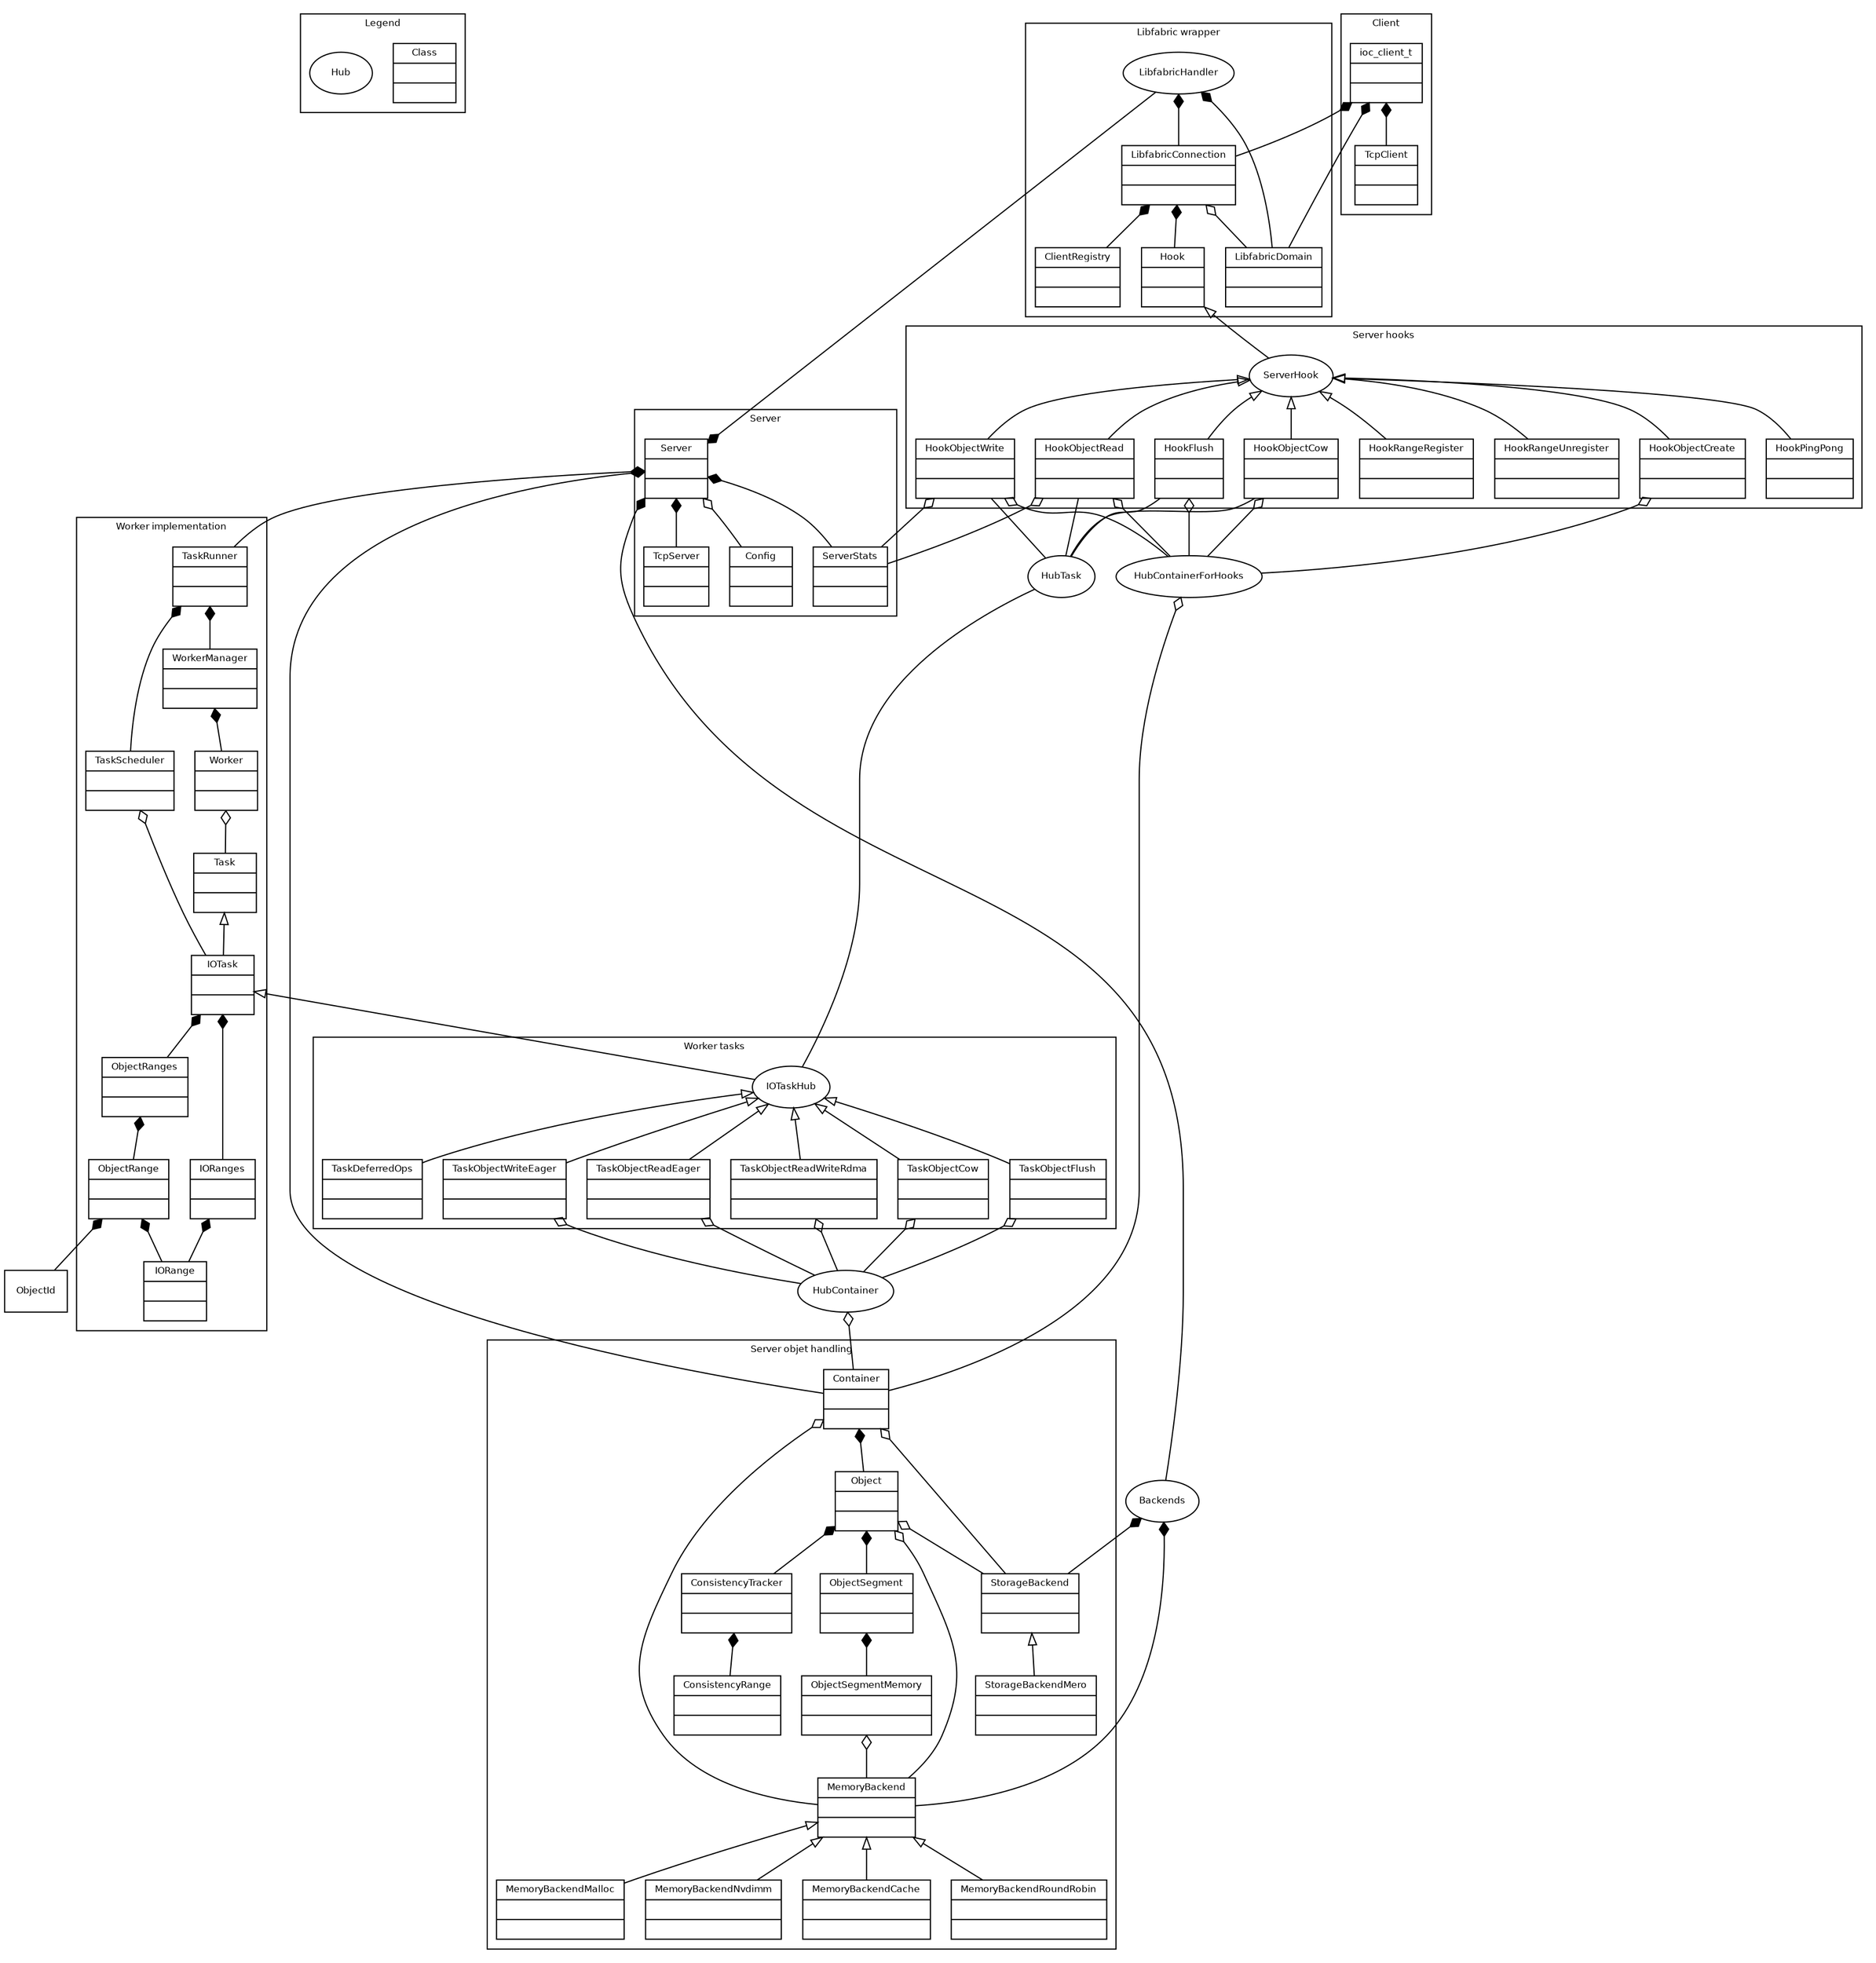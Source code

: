 digraph IOCATCHER
{
	//Some fonts
	fontname = "Bitstream Vera Sans"
	fontsize = 8
	
	//configure node
	node [
		fontname = "Bitstream Vera Sans"
		fontsize = 8
		shape = "record"
	]
	
	//configure edge
	edge [
		arrowtail = "empty"
		dir=back
	]

	//legend
	subgraph cluster_legend {
		label = "Legend"

		Class [
			label = "{Class|\l|\l}"
		]

		Hub [
			label = "Hub"
			shape = ellipse
		]
	}

	//classes
	subgraph cluster_server {
		label = "Server"

		Server [
			label = "{Server|\l|\l}"
		]

		TcpServer [
			label = "{TcpServer|\l|\l}"
		]

		Config [
			label = "{Config|\l|\l}"
		]

		ServerStats [
			label = "{ServerStats|\l|\l}"
		]
	}

	subgraph cluster_server_hooks {
		label = "Server hooks"

		ServerHook [
			label = "ServerHook"
			shape = ellipse
		]

		HookObjectWrite [
			label = "{HookObjectWrite|\l|\l}"
		]

		HookObjectRead [
			label = "{HookObjectRead|\l|\l}"
		]

		HookObjectCreate [
			label = "{HookObjectCreate|\l|\l}"
		]

		HookObjectCow [
			label = "{HookObjectCow|\l|\l}"
		]

		HookRangeRegister [
			label = "{HookRangeRegister|\l|\l}"
		]

		HookRangeUnregister [
			label = "{HookRangeUnregister|\l|\l}"
		]

		HookFlush [
			label = "{HookFlush|\l|\l}"
		]

		HookPingPong [
			label = "{HookPingPong|\l|\l}"
		]
	}

	subgraph cluster_object_handling {
		label = "Server objet handling"

		Container [
			label = "{Container|\l|\l}"
		]

		Object [
			label = "{Object|\l|\l}"
		]

		StorageBackend [
			label = "{StorageBackend|\l|\l}"
		]

		StorageBackendMero [
			label = "{StorageBackendMero|\l|\l}"
		]

		ConsistencyTracker [
			label = "{ConsistencyTracker|\l|\l}"
		]

		ConsistencyRange [
			label = "{ConsistencyRange|\l|\l}"
		]

		ObjectSegment [
			label = "{ObjectSegment|\l|\l}"
		]

		MemoryBackend [
			label = "{MemoryBackend|\l|\l}"
		]

		MemoryBackendMalloc [
			label = "{MemoryBackendMalloc|\l|\l}"
		]

		MemoryBackendNvdimm [
			label = "{MemoryBackendNvdimm|\l|\l}"
		]

		MemoryBackendCache [
			label = "{MemoryBackendCache|\l|\l}"
		]

		MemoryBackendRoundRobin [
			label = "{MemoryBackendRoundRobin|\l|\l}"
		]

		ObjectSegmentMemory [
			label = "{ObjectSegmentMemory|\l|\l}"
		]

	}

	Backends [
		label = "Backends"
		shape = ellipse
	]

	subgraph cluster_libfabric_handling {
		label = "Libfabric wrapper"

		LibfabricConnection [
			label = "{LibfabricConnection|\l|\l}"
		]

		LibfabricDomain [
			label = "{LibfabricDomain|\l|\l}"
		]

		ClientRegistry [
			label = "{ClientRegistry|\l|\l}"
		]

		Hook [
			label = "{Hook|\l|\l}"
		]

		LibfabricHandler [
			label = "LibfabricHandler"
			shape = ellipse
		]
	}

	subgraph cluster_client {
		label = "Client"

		TcpClient [
			label = "{TcpClient|\l|\l}"
		]

		ioc_client_t [
			label = "{ioc_client_t|\l|\l}"
		]
	}

	subgraph cluster_tasks {
		label = "Worker tasks"

		IOTaskHub [
			label = "IOTaskHub"
			shape = ellipse
		]

		TaskDeferredOps [
			label = "{TaskDeferredOps|\l|\l}"
		]

		TaskObjectCow [
			label = "{TaskObjectCow|\l|\l}"
		]

		TaskObjectFlush [
			label = "{TaskObjectFlush|\l|\l}"
		]

		TaskObjectWriteEager [
			label = "{TaskObjectWriteEager|\l|\l}"
		]

		TaskObjectReadEager [
			label = "{TaskObjectReadEager|\l|\l}"
		]

		TaskObjectReadWriteRdma [
			label = "{TaskObjectReadWriteRdma|\l|\l}"
		]
	}

	HubContainer [
		label = "HubContainer"
		shape = ellipse
	]

	HubContainerForHooks [
		label = "HubContainerForHooks"
		shape = ellipse
	]

	HubTask [
		label = "HubTask"
		shape = ellipse
	]

	subgraph cluster_worker {
		label = "Worker implementation"

		IORange [
			label = "{IORange|\l|\l}"
		]

		IORanges [
			label = "{IORanges|\l|\l}"
		]

		ObjectRange [
			label = "{ObjectRange|\l|\l}"
		]

		ObjectRanges [
			label = "{ObjectRanges|\l|\l}"
		]

		Task [
			label = "{Task|\l|\l}"
		]

		IOTask [
			label = "{IOTask|\l|\l}"
		]

		TaskRunner [
			label = "{TaskRunner|\l|\l}"
		]

		TaskScheduler [
			label = "{TaskScheduler|\l|\l}"
		]

		Worker [
			label = "{Worker|\l|\l}"
		]

		WorkerManager [
			label = "{WorkerManager|\l|\l}"
		]
	}

	//inheritance links
	ServerHook -> HookFlush
	ServerHook -> HookObjectCow
	ServerHook -> HookObjectCreate
	ServerHook -> HookObjectRead
	ServerHook -> HookObjectWrite
	ServerHook -> HookRangeRegister
	ServerHook -> HookRangeUnregister
	ServerHook -> HookPingPong
	Hook -> ServerHook
	StorageBackend -> StorageBackendMero
	MemoryBackend -> MemoryBackendMalloc
	MemoryBackend -> MemoryBackendNvdimm
	MemoryBackend -> MemoryBackendCache
	MemoryBackend -> MemoryBackendRoundRobin
	IOTaskHub -> TaskDeferredOps
	IOTaskHub -> TaskObjectCow
	IOTaskHub -> TaskObjectFlush
	IOTaskHub -> TaskObjectReadEager
	IOTaskHub -> TaskObjectWriteEager
	IOTaskHub -> TaskObjectReadWriteRdma
	IOTask -> IOTaskHub
	Task -> IOTask

	//composition
	LibfabricHandler -> LibfabricDomain[arrowtail=diamond]
	LibfabricHandler -> LibfabricConnection[arrowtail=diamond]
	Server -> Config[arrowtail=odiamond]
	Server -> Container[arrowtail=diamond]
	Server -> TcpServer[arrowtail=diamond]
	Server -> LibfabricHandler[arrowtail=diamond]
	Server -> ServerStats[arrowtail=diamond]
	Server -> Backends[arrowtail=diamond]
	Server -> TaskRunner[arrowtail=diamond]
	Backends -> StorageBackend[arrowtail=diamond]
	Backends -> MemoryBackend[arrowtail=diamond]
	LibfabricConnection -> ClientRegistry[arrowtail=diamond]
	LibfabricConnection -> LibfabricDomain[arrowtail=odiamond]
	LibfabricConnection -> Hook[arrowtail=diamond]
	Container -> Object[arrowtail=diamond]
	Container -> StorageBackend[arrowtail=odiamond]
	Container -> MemoryBackend[arrowtail=odiamond]
	Object -> ObjectSegment[arrowtail=diamond]
	Object -> ConsistencyTracker[arrowtail=diamond]
	Object -> StorageBackend[arrowtail=odiamond]
	Object -> MemoryBackend[arrowtail=odiamond]
	ObjectSegment -> ObjectSegmentMemory[arrowtail=diamond]
	ObjectSegmentMemory -> MemoryBackend[arrowtail=odiamond]
	ConsistencyTracker -> ConsistencyRange[arrowtail=diamond]
	ioc_client_t -> TcpClient[arrowtail=diamond]
	ioc_client_t -> LibfabricDomain[arrowtail=diamond]
	ioc_client_t -> LibfabricConnection[arrowtail=diamond]
	HookFlush -> HubContainerForHooks[arrowtail=odiamond]
	HookFlush -> HubTask[arrowtail=nonde]
	HookObjectCreate -> HubContainerForHooks[arrowtail=odiamond]
	HookObjectCow -> HubContainerForHooks[arrowtail=odiamond]
	HookObjectCow -> HubTask[arrowtail=nonde]
	HookObjectRead -> HubContainerForHooks[arrowtail=odiamond]
	HookObjectRead -> HubTask[arrowtail=nonde]
	HookObjectWrite -> HubContainerForHooks[arrowtail=odiamond]
	HookObjectWrite -> HubTask[arrowtail=nonde]
	HookObjectRead -> ServerStats[arrowtail=odiamond]
	HookObjectWrite -> ServerStats[arrowtail=odiamond]
	IORanges -> IORange[arrowtail=diamond]
	ObjectRange -> ObjectId[arrowtail=diamond]
	ObjectRange -> IORange[arrowtail=diamond]
	ObjectRanges -> ObjectRange[arrowtail=diamond]
	WorkerManager -> Worker[arrowtail=diamond]
	TaskScheduler -> IOTask[arrowtail=odiamond]
	TaskRunner -> WorkerManager[arrowtail=diamond]
	TaskRunner -> TaskScheduler[arrowtail=diamond]
	Worker -> Task[arrowtail=odiamond]
	IOTask -> IORanges[arrowtail=diamond]
	IOTask -> ObjectRanges[arrowtail=diamond]
	TaskObjectCow -> HubContainer[arrowtail=odiamond]
	TaskObjectFlush -> HubContainer[arrowtail=odiamond]
	TaskObjectReadEager -> HubContainer[arrowtail=odiamond]
	TaskObjectWriteEager -> HubContainer[arrowtail=odiamond]
	TaskObjectReadWriteRdma -> HubContainer[arrowtail=odiamond]
	HubContainer  -> Container[arrowtail=odiamond]
	HubContainerForHooks  -> Container[arrowtail=odiamond]
	HubTask -> IOTaskHub[arrowtail=nonde]
}
